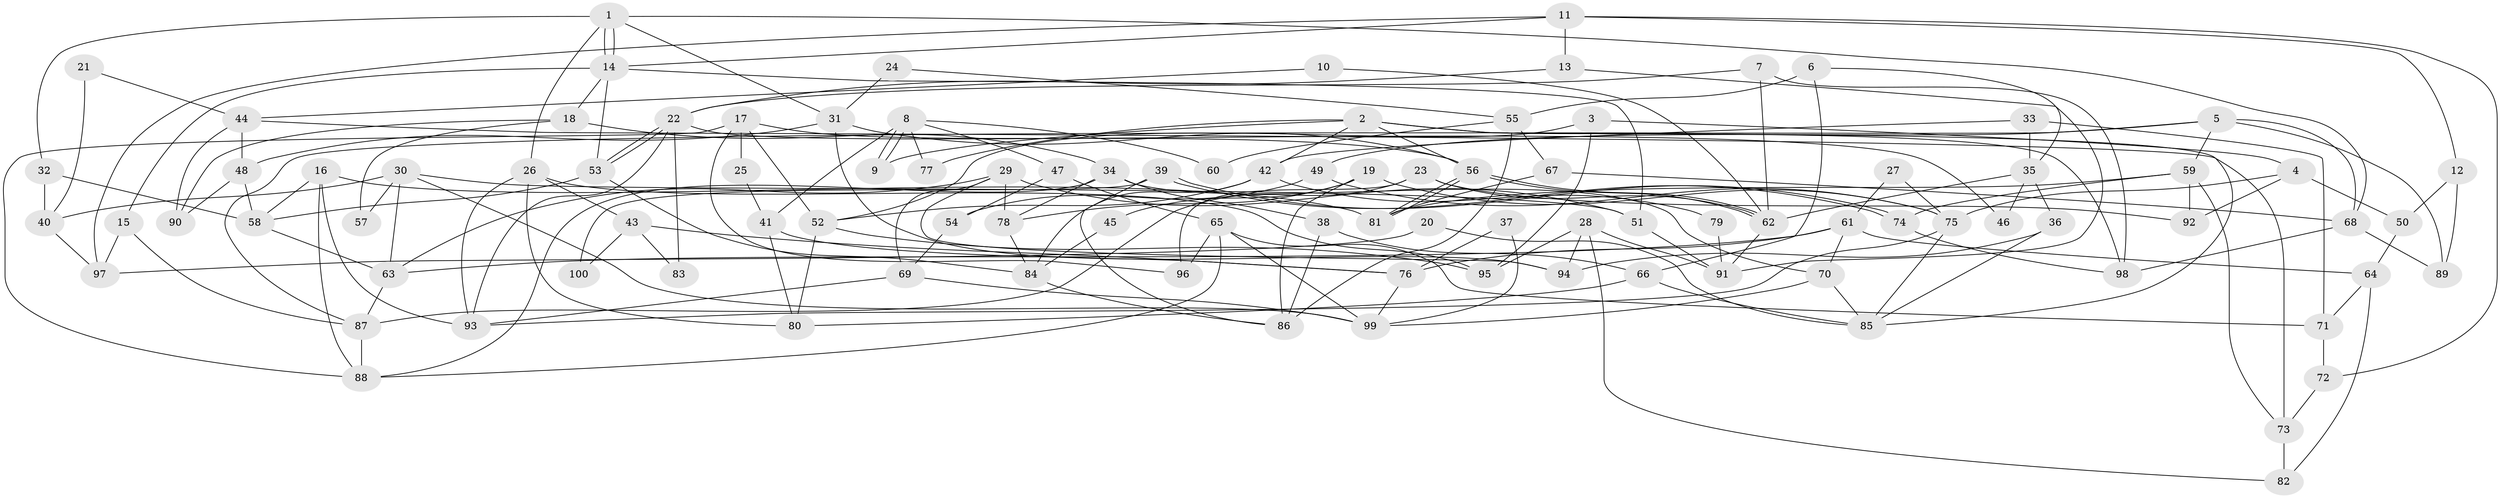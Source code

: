 // coarse degree distribution, {5: 0.17142857142857143, 10: 0.04285714285714286, 6: 0.07142857142857142, 2: 0.17142857142857143, 8: 0.02857142857142857, 4: 0.22857142857142856, 3: 0.2, 7: 0.04285714285714286, 9: 0.02857142857142857, 13: 0.014285714285714285}
// Generated by graph-tools (version 1.1) at 2025/51/03/04/25 22:51:21]
// undirected, 100 vertices, 200 edges
graph export_dot {
  node [color=gray90,style=filled];
  1;
  2;
  3;
  4;
  5;
  6;
  7;
  8;
  9;
  10;
  11;
  12;
  13;
  14;
  15;
  16;
  17;
  18;
  19;
  20;
  21;
  22;
  23;
  24;
  25;
  26;
  27;
  28;
  29;
  30;
  31;
  32;
  33;
  34;
  35;
  36;
  37;
  38;
  39;
  40;
  41;
  42;
  43;
  44;
  45;
  46;
  47;
  48;
  49;
  50;
  51;
  52;
  53;
  54;
  55;
  56;
  57;
  58;
  59;
  60;
  61;
  62;
  63;
  64;
  65;
  66;
  67;
  68;
  69;
  70;
  71;
  72;
  73;
  74;
  75;
  76;
  77;
  78;
  79;
  80;
  81;
  82;
  83;
  84;
  85;
  86;
  87;
  88;
  89;
  90;
  91;
  92;
  93;
  94;
  95;
  96;
  97;
  98;
  99;
  100;
  1 -- 14;
  1 -- 14;
  1 -- 68;
  1 -- 26;
  1 -- 31;
  1 -- 32;
  2 -- 56;
  2 -- 98;
  2 -- 9;
  2 -- 42;
  2 -- 77;
  2 -- 85;
  3 -- 4;
  3 -- 95;
  3 -- 52;
  4 -- 75;
  4 -- 92;
  4 -- 50;
  5 -- 68;
  5 -- 87;
  5 -- 49;
  5 -- 59;
  5 -- 89;
  6 -- 66;
  6 -- 55;
  6 -- 35;
  7 -- 62;
  7 -- 22;
  7 -- 98;
  8 -- 41;
  8 -- 9;
  8 -- 9;
  8 -- 47;
  8 -- 60;
  8 -- 77;
  10 -- 44;
  10 -- 62;
  11 -- 14;
  11 -- 13;
  11 -- 12;
  11 -- 72;
  11 -- 97;
  12 -- 50;
  12 -- 89;
  13 -- 22;
  13 -- 91;
  14 -- 53;
  14 -- 15;
  14 -- 18;
  14 -- 51;
  15 -- 97;
  15 -- 87;
  16 -- 81;
  16 -- 88;
  16 -- 58;
  16 -- 93;
  17 -- 52;
  17 -- 56;
  17 -- 25;
  17 -- 88;
  17 -- 96;
  18 -- 34;
  18 -- 57;
  18 -- 90;
  19 -- 75;
  19 -- 78;
  19 -- 45;
  19 -- 86;
  20 -- 97;
  20 -- 85;
  21 -- 40;
  21 -- 44;
  22 -- 93;
  22 -- 53;
  22 -- 53;
  22 -- 46;
  22 -- 83;
  23 -- 87;
  23 -- 62;
  23 -- 92;
  23 -- 96;
  24 -- 55;
  24 -- 31;
  25 -- 41;
  26 -- 95;
  26 -- 43;
  26 -- 80;
  26 -- 93;
  27 -- 61;
  27 -- 75;
  28 -- 91;
  28 -- 94;
  28 -- 82;
  28 -- 95;
  29 -- 78;
  29 -- 69;
  29 -- 51;
  29 -- 63;
  29 -- 94;
  30 -- 63;
  30 -- 51;
  30 -- 40;
  30 -- 57;
  30 -- 99;
  31 -- 56;
  31 -- 48;
  31 -- 94;
  32 -- 58;
  32 -- 40;
  33 -- 35;
  33 -- 42;
  33 -- 71;
  34 -- 70;
  34 -- 88;
  34 -- 38;
  34 -- 78;
  35 -- 36;
  35 -- 46;
  35 -- 62;
  36 -- 85;
  36 -- 94;
  37 -- 99;
  37 -- 76;
  38 -- 86;
  38 -- 66;
  39 -- 74;
  39 -- 74;
  39 -- 86;
  39 -- 100;
  40 -- 97;
  41 -- 80;
  41 -- 76;
  42 -- 52;
  42 -- 79;
  42 -- 84;
  43 -- 76;
  43 -- 83;
  43 -- 100;
  44 -- 48;
  44 -- 90;
  44 -- 73;
  45 -- 84;
  47 -- 65;
  47 -- 54;
  48 -- 58;
  48 -- 90;
  49 -- 54;
  49 -- 75;
  50 -- 64;
  51 -- 91;
  52 -- 80;
  52 -- 95;
  53 -- 58;
  53 -- 84;
  54 -- 69;
  55 -- 67;
  55 -- 86;
  55 -- 60;
  56 -- 81;
  56 -- 81;
  56 -- 62;
  56 -- 62;
  58 -- 63;
  59 -- 73;
  59 -- 74;
  59 -- 81;
  59 -- 92;
  61 -- 70;
  61 -- 64;
  61 -- 63;
  61 -- 76;
  62 -- 91;
  63 -- 87;
  64 -- 71;
  64 -- 82;
  65 -- 96;
  65 -- 88;
  65 -- 71;
  65 -- 99;
  66 -- 85;
  66 -- 80;
  67 -- 81;
  67 -- 68;
  68 -- 98;
  68 -- 89;
  69 -- 93;
  69 -- 99;
  70 -- 99;
  70 -- 85;
  71 -- 72;
  72 -- 73;
  73 -- 82;
  74 -- 98;
  75 -- 93;
  75 -- 85;
  76 -- 99;
  78 -- 84;
  79 -- 91;
  84 -- 86;
  87 -- 88;
}
